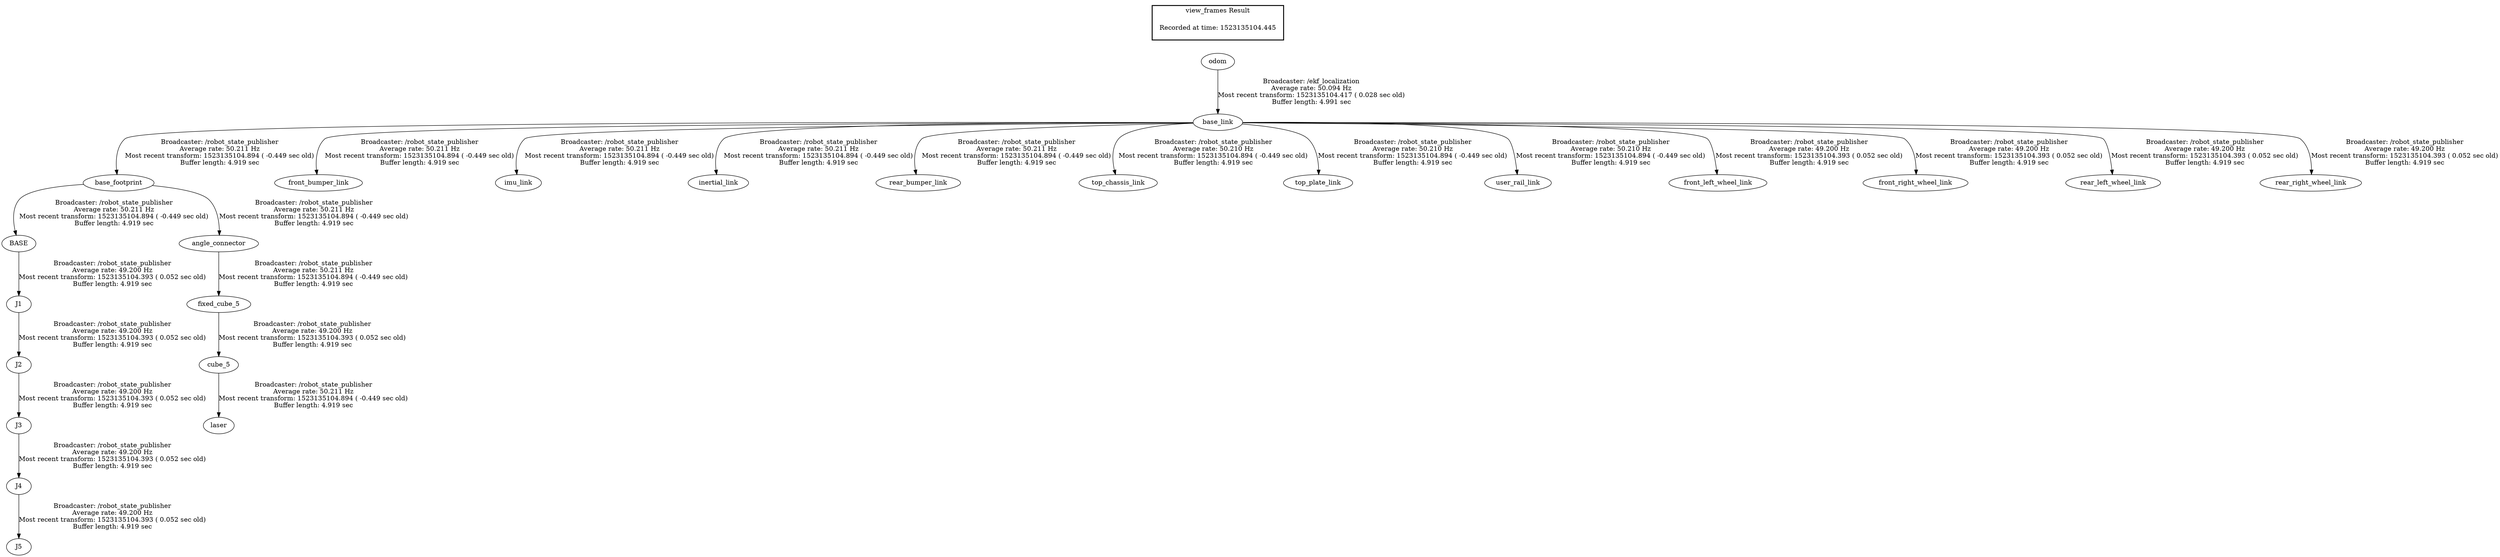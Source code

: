 digraph G {
"odom" -> "base_link"[label="Broadcaster: /ekf_localization\nAverage rate: 50.094 Hz\nMost recent transform: 1523135104.417 ( 0.028 sec old)\nBuffer length: 4.991 sec\n"];
"base_footprint" -> "BASE"[label="Broadcaster: /robot_state_publisher\nAverage rate: 50.211 Hz\nMost recent transform: 1523135104.894 ( -0.449 sec old)\nBuffer length: 4.919 sec\n"];
"base_link" -> "base_footprint"[label="Broadcaster: /robot_state_publisher\nAverage rate: 50.211 Hz\nMost recent transform: 1523135104.894 ( -0.449 sec old)\nBuffer length: 4.919 sec\n"];
"base_footprint" -> "angle_connector"[label="Broadcaster: /robot_state_publisher\nAverage rate: 50.211 Hz\nMost recent transform: 1523135104.894 ( -0.449 sec old)\nBuffer length: 4.919 sec\n"];
"angle_connector" -> "fixed_cube_5"[label="Broadcaster: /robot_state_publisher\nAverage rate: 50.211 Hz\nMost recent transform: 1523135104.894 ( -0.449 sec old)\nBuffer length: 4.919 sec\n"];
"base_link" -> "front_bumper_link"[label="Broadcaster: /robot_state_publisher\nAverage rate: 50.211 Hz\nMost recent transform: 1523135104.894 ( -0.449 sec old)\nBuffer length: 4.919 sec\n"];
"base_link" -> "imu_link"[label="Broadcaster: /robot_state_publisher\nAverage rate: 50.211 Hz\nMost recent transform: 1523135104.894 ( -0.449 sec old)\nBuffer length: 4.919 sec\n"];
"base_link" -> "inertial_link"[label="Broadcaster: /robot_state_publisher\nAverage rate: 50.211 Hz\nMost recent transform: 1523135104.894 ( -0.449 sec old)\nBuffer length: 4.919 sec\n"];
"cube_5" -> "laser"[label="Broadcaster: /robot_state_publisher\nAverage rate: 50.211 Hz\nMost recent transform: 1523135104.894 ( -0.449 sec old)\nBuffer length: 4.919 sec\n"];
"fixed_cube_5" -> "cube_5"[label="Broadcaster: /robot_state_publisher\nAverage rate: 49.200 Hz\nMost recent transform: 1523135104.393 ( 0.052 sec old)\nBuffer length: 4.919 sec\n"];
"base_link" -> "rear_bumper_link"[label="Broadcaster: /robot_state_publisher\nAverage rate: 50.211 Hz\nMost recent transform: 1523135104.894 ( -0.449 sec old)\nBuffer length: 4.919 sec\n"];
"base_link" -> "top_chassis_link"[label="Broadcaster: /robot_state_publisher\nAverage rate: 50.210 Hz\nMost recent transform: 1523135104.894 ( -0.449 sec old)\nBuffer length: 4.919 sec\n"];
"base_link" -> "top_plate_link"[label="Broadcaster: /robot_state_publisher\nAverage rate: 50.210 Hz\nMost recent transform: 1523135104.894 ( -0.449 sec old)\nBuffer length: 4.919 sec\n"];
"base_link" -> "user_rail_link"[label="Broadcaster: /robot_state_publisher\nAverage rate: 50.210 Hz\nMost recent transform: 1523135104.894 ( -0.449 sec old)\nBuffer length: 4.919 sec\n"];
"base_link" -> "front_left_wheel_link"[label="Broadcaster: /robot_state_publisher\nAverage rate: 49.200 Hz\nMost recent transform: 1523135104.393 ( 0.052 sec old)\nBuffer length: 4.919 sec\n"];
"base_link" -> "front_right_wheel_link"[label="Broadcaster: /robot_state_publisher\nAverage rate: 49.200 Hz\nMost recent transform: 1523135104.393 ( 0.052 sec old)\nBuffer length: 4.919 sec\n"];
"BASE" -> "J1"[label="Broadcaster: /robot_state_publisher\nAverage rate: 49.200 Hz\nMost recent transform: 1523135104.393 ( 0.052 sec old)\nBuffer length: 4.919 sec\n"];
"J1" -> "J2"[label="Broadcaster: /robot_state_publisher\nAverage rate: 49.200 Hz\nMost recent transform: 1523135104.393 ( 0.052 sec old)\nBuffer length: 4.919 sec\n"];
"J2" -> "J3"[label="Broadcaster: /robot_state_publisher\nAverage rate: 49.200 Hz\nMost recent transform: 1523135104.393 ( 0.052 sec old)\nBuffer length: 4.919 sec\n"];
"J3" -> "J4"[label="Broadcaster: /robot_state_publisher\nAverage rate: 49.200 Hz\nMost recent transform: 1523135104.393 ( 0.052 sec old)\nBuffer length: 4.919 sec\n"];
"J4" -> "J5"[label="Broadcaster: /robot_state_publisher\nAverage rate: 49.200 Hz\nMost recent transform: 1523135104.393 ( 0.052 sec old)\nBuffer length: 4.919 sec\n"];
"base_link" -> "rear_left_wheel_link"[label="Broadcaster: /robot_state_publisher\nAverage rate: 49.200 Hz\nMost recent transform: 1523135104.393 ( 0.052 sec old)\nBuffer length: 4.919 sec\n"];
"base_link" -> "rear_right_wheel_link"[label="Broadcaster: /robot_state_publisher\nAverage rate: 49.200 Hz\nMost recent transform: 1523135104.393 ( 0.052 sec old)\nBuffer length: 4.919 sec\n"];
edge [style=invis];
 subgraph cluster_legend { style=bold; color=black; label ="view_frames Result";
"Recorded at time: 1523135104.445"[ shape=plaintext ] ;
 }->"odom";
}